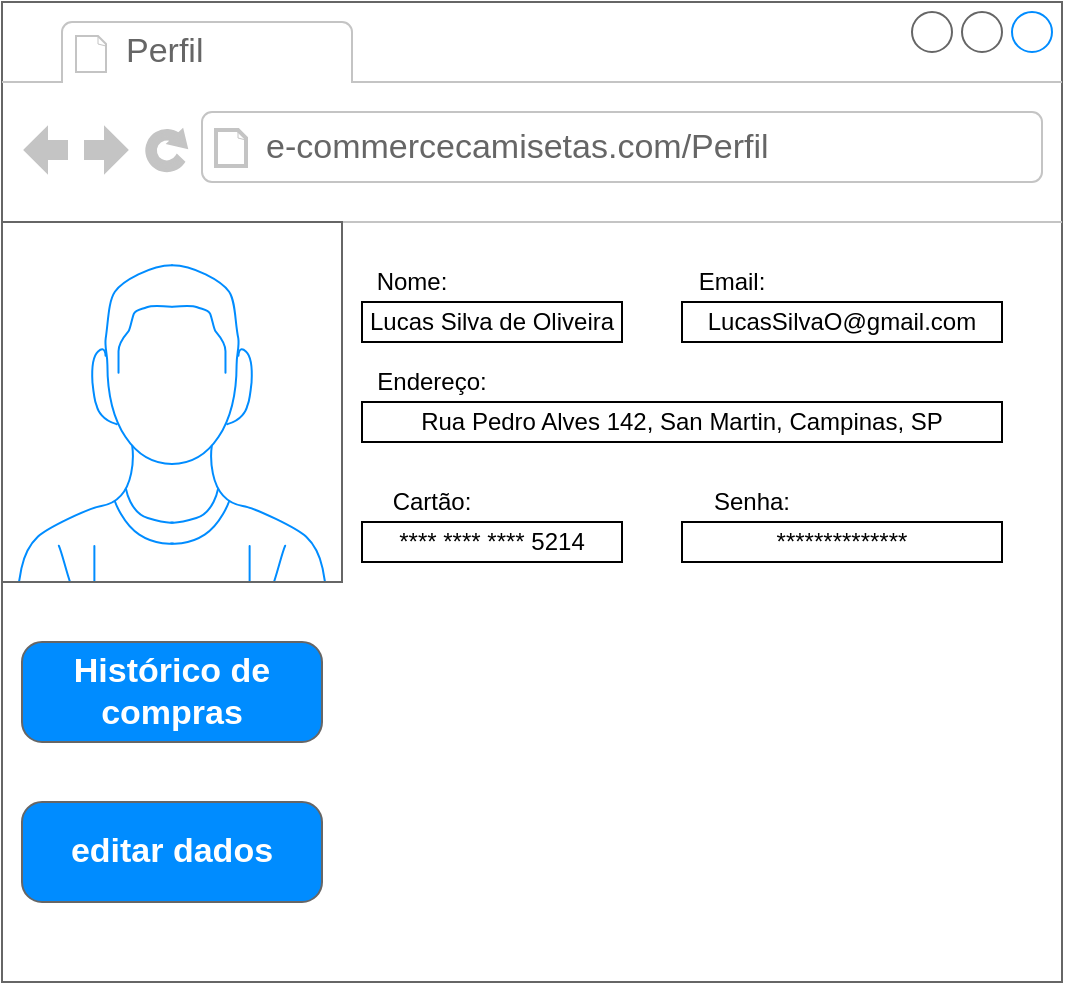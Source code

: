 <mxfile version="14.2.9" type="device"><diagram id="yxqaUktjD8cLVqOSo3en" name="Page-1"><mxGraphModel dx="1609" dy="471" grid="1" gridSize="10" guides="1" tooltips="1" connect="1" arrows="1" fold="1" page="1" pageScale="1" pageWidth="827" pageHeight="1169" math="0" shadow="0"><root><mxCell id="0"/><mxCell id="1" parent="0"/><mxCell id="LdIm8VV14UFdPqG3KQdV-1" value="" style="strokeWidth=1;shadow=0;dashed=0;align=center;html=1;shape=mxgraph.mockup.containers.browserWindow;rSize=0;strokeColor=#666666;strokeColor2=#008cff;strokeColor3=#c4c4c4;mainText=,;recursiveResize=0;" vertex="1" parent="1"><mxGeometry x="-120" y="70" width="530" height="490" as="geometry"/></mxCell><mxCell id="LdIm8VV14UFdPqG3KQdV-2" value="Perfil" style="strokeWidth=1;shadow=0;dashed=0;align=center;html=1;shape=mxgraph.mockup.containers.anchor;fontSize=17;fontColor=#666666;align=left;" vertex="1" parent="LdIm8VV14UFdPqG3KQdV-1"><mxGeometry x="60" y="12" width="110" height="26" as="geometry"/></mxCell><mxCell id="LdIm8VV14UFdPqG3KQdV-3" value="e-commercecamisetas.com/Perfil" style="strokeWidth=1;shadow=0;dashed=0;align=center;html=1;shape=mxgraph.mockup.containers.anchor;rSize=0;fontSize=17;fontColor=#666666;align=left;" vertex="1" parent="LdIm8VV14UFdPqG3KQdV-1"><mxGeometry x="130" y="60" width="280" height="26" as="geometry"/></mxCell><mxCell id="LdIm8VV14UFdPqG3KQdV-4" value="" style="verticalLabelPosition=bottom;shadow=0;dashed=0;align=center;html=1;verticalAlign=top;strokeWidth=1;shape=mxgraph.mockup.containers.userMale;strokeColor=#666666;strokeColor2=#008cff;" vertex="1" parent="LdIm8VV14UFdPqG3KQdV-1"><mxGeometry y="110" width="170" height="180" as="geometry"/></mxCell><mxCell id="LdIm8VV14UFdPqG3KQdV-11" value="Lucas Silva de Oliveira" style="text;html=1;fillColor=none;align=center;verticalAlign=middle;whiteSpace=wrap;rounded=0;strokeColor=#000000;" vertex="1" parent="LdIm8VV14UFdPqG3KQdV-1"><mxGeometry x="180" y="150" width="130" height="20" as="geometry"/></mxCell><mxCell id="LdIm8VV14UFdPqG3KQdV-12" value="LucasSilvaO@gmail.com" style="text;html=1;align=center;verticalAlign=middle;whiteSpace=wrap;rounded=0;strokeColor=#000000;" vertex="1" parent="LdIm8VV14UFdPqG3KQdV-1"><mxGeometry x="340" y="150" width="160" height="20" as="geometry"/></mxCell><mxCell id="LdIm8VV14UFdPqG3KQdV-13" value="Rua Pedro Alves 142, San Martin, Campinas, SP" style="text;html=1;fillColor=none;align=center;verticalAlign=middle;whiteSpace=wrap;rounded=0;strokeColor=#000000;" vertex="1" parent="LdIm8VV14UFdPqG3KQdV-1"><mxGeometry x="180" y="200" width="320" height="20" as="geometry"/></mxCell><mxCell id="LdIm8VV14UFdPqG3KQdV-15" value="**** **** **** 5214" style="text;html=1;fillColor=none;align=center;verticalAlign=middle;whiteSpace=wrap;rounded=0;strokeColor=#000000;" vertex="1" parent="LdIm8VV14UFdPqG3KQdV-1"><mxGeometry x="180" y="260" width="130" height="20" as="geometry"/></mxCell><mxCell id="LdIm8VV14UFdPqG3KQdV-16" value="**************" style="text;html=1;fillColor=none;align=center;verticalAlign=middle;whiteSpace=wrap;rounded=0;strokeColor=#000000;" vertex="1" parent="LdIm8VV14UFdPqG3KQdV-1"><mxGeometry x="340" y="260" width="160" height="20" as="geometry"/></mxCell><mxCell id="LdIm8VV14UFdPqG3KQdV-19" value="Nome:" style="text;html=1;strokeColor=none;fillColor=none;align=center;verticalAlign=middle;whiteSpace=wrap;rounded=0;" vertex="1" parent="LdIm8VV14UFdPqG3KQdV-1"><mxGeometry x="180" y="130" width="50" height="20" as="geometry"/></mxCell><mxCell id="LdIm8VV14UFdPqG3KQdV-21" value="Email:" style="text;html=1;strokeColor=none;fillColor=none;align=center;verticalAlign=middle;whiteSpace=wrap;rounded=0;" vertex="1" parent="LdIm8VV14UFdPqG3KQdV-1"><mxGeometry x="340" y="130" width="50" height="20" as="geometry"/></mxCell><mxCell id="LdIm8VV14UFdPqG3KQdV-22" value="Endereço:" style="text;html=1;strokeColor=none;fillColor=none;align=center;verticalAlign=middle;whiteSpace=wrap;rounded=0;" vertex="1" parent="LdIm8VV14UFdPqG3KQdV-1"><mxGeometry x="180" y="180" width="70" height="20" as="geometry"/></mxCell><mxCell id="LdIm8VV14UFdPqG3KQdV-23" value="Cartão:" style="text;html=1;strokeColor=none;fillColor=none;align=center;verticalAlign=middle;whiteSpace=wrap;rounded=0;" vertex="1" parent="LdIm8VV14UFdPqG3KQdV-1"><mxGeometry x="180" y="240" width="70" height="20" as="geometry"/></mxCell><mxCell id="LdIm8VV14UFdPqG3KQdV-24" value="Senha:" style="text;html=1;strokeColor=none;fillColor=none;align=center;verticalAlign=middle;whiteSpace=wrap;rounded=0;" vertex="1" parent="LdIm8VV14UFdPqG3KQdV-1"><mxGeometry x="340" y="240" width="70" height="20" as="geometry"/></mxCell><mxCell id="LdIm8VV14UFdPqG3KQdV-25" value="Histórico de compras" style="strokeWidth=1;shadow=0;dashed=0;align=center;html=1;shape=mxgraph.mockup.buttons.button;strokeColor=#666666;fontColor=#ffffff;mainText=;buttonStyle=round;fontSize=17;fontStyle=1;fillColor=#008cff;whiteSpace=wrap;" vertex="1" parent="LdIm8VV14UFdPqG3KQdV-1"><mxGeometry x="10" y="320" width="150" height="50" as="geometry"/></mxCell><mxCell id="LdIm8VV14UFdPqG3KQdV-26" value="editar dados" style="strokeWidth=1;shadow=0;dashed=0;align=center;html=1;shape=mxgraph.mockup.buttons.button;strokeColor=#666666;fontColor=#ffffff;mainText=;buttonStyle=round;fontSize=17;fontStyle=1;fillColor=#008cff;whiteSpace=wrap;" vertex="1" parent="LdIm8VV14UFdPqG3KQdV-1"><mxGeometry x="10" y="400" width="150" height="50" as="geometry"/></mxCell></root></mxGraphModel></diagram></mxfile>